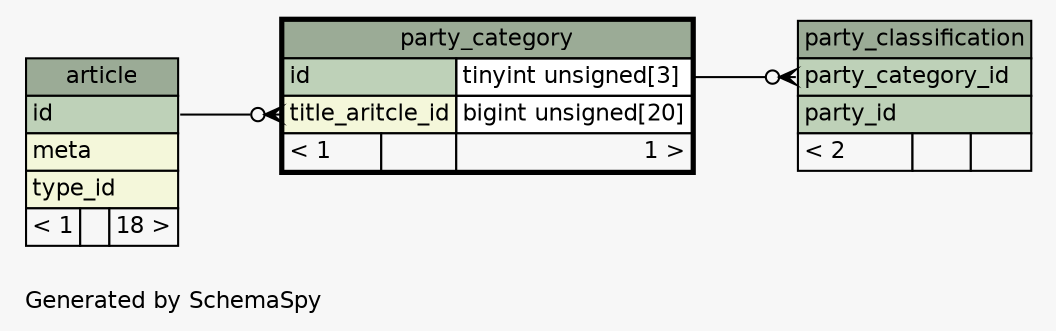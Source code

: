 // dot 2.38.0 on Linux 3.19.0-18-generic
// SchemaSpy rev 590
digraph "oneDegreeRelationshipsDiagram" {
  graph [
    rankdir="RL"
    bgcolor="#f7f7f7"
    label="\nGenerated by SchemaSpy"
    labeljust="l"
    nodesep="0.18"
    ranksep="0.46"
    fontname="Helvetica"
    fontsize="11"
  ];
  node [
    fontname="Helvetica"
    fontsize="11"
    shape="plaintext"
  ];
  edge [
    arrowsize="0.8"
  ];
  "party_category":"title_aritcle_id":w -> "article":"id":e [arrowhead=none dir=back arrowtail=crowodot];
  "party_classification":"party_category_id":w -> "party_category":"id.type":e [arrowhead=none dir=back arrowtail=crowodot];
  "article" [
    label=<
    <TABLE BORDER="0" CELLBORDER="1" CELLSPACING="0" BGCOLOR="#ffffff">
      <TR><TD COLSPAN="3" BGCOLOR="#9bab96" ALIGN="CENTER">article</TD></TR>
      <TR><TD PORT="id" COLSPAN="3" BGCOLOR="#bed1b8" ALIGN="LEFT">id</TD></TR>
      <TR><TD PORT="meta" COLSPAN="3" BGCOLOR="#f4f7da" ALIGN="LEFT">meta</TD></TR>
      <TR><TD PORT="type_id" COLSPAN="3" BGCOLOR="#f4f7da" ALIGN="LEFT">type_id</TD></TR>
      <TR><TD ALIGN="LEFT" BGCOLOR="#f7f7f7">&lt; 1</TD><TD ALIGN="RIGHT" BGCOLOR="#f7f7f7">  </TD><TD ALIGN="RIGHT" BGCOLOR="#f7f7f7">18 &gt;</TD></TR>
    </TABLE>>
    URL="article.html"
    tooltip="article"
  ];
  "party_category" [
    label=<
    <TABLE BORDER="2" CELLBORDER="1" CELLSPACING="0" BGCOLOR="#ffffff">
      <TR><TD COLSPAN="3" BGCOLOR="#9bab96" ALIGN="CENTER">party_category</TD></TR>
      <TR><TD PORT="id" COLSPAN="2" BGCOLOR="#bed1b8" ALIGN="LEFT">id</TD><TD PORT="id.type" ALIGN="LEFT">tinyint unsigned[3]</TD></TR>
      <TR><TD PORT="title_aritcle_id" COLSPAN="2" BGCOLOR="#f4f7da" ALIGN="LEFT">title_aritcle_id</TD><TD PORT="title_aritcle_id.type" ALIGN="LEFT">bigint unsigned[20]</TD></TR>
      <TR><TD ALIGN="LEFT" BGCOLOR="#f7f7f7">&lt; 1</TD><TD ALIGN="RIGHT" BGCOLOR="#f7f7f7">  </TD><TD ALIGN="RIGHT" BGCOLOR="#f7f7f7">1 &gt;</TD></TR>
    </TABLE>>
    URL="party_category.html"
    tooltip="party_category"
  ];
  "party_classification" [
    label=<
    <TABLE BORDER="0" CELLBORDER="1" CELLSPACING="0" BGCOLOR="#ffffff">
      <TR><TD COLSPAN="3" BGCOLOR="#9bab96" ALIGN="CENTER">party_classification</TD></TR>
      <TR><TD PORT="party_category_id" COLSPAN="3" BGCOLOR="#bed1b8" ALIGN="LEFT">party_category_id</TD></TR>
      <TR><TD PORT="party_id" COLSPAN="3" BGCOLOR="#bed1b8" ALIGN="LEFT">party_id</TD></TR>
      <TR><TD ALIGN="LEFT" BGCOLOR="#f7f7f7">&lt; 2</TD><TD ALIGN="RIGHT" BGCOLOR="#f7f7f7">  </TD><TD ALIGN="RIGHT" BGCOLOR="#f7f7f7">  </TD></TR>
    </TABLE>>
    URL="party_classification.html"
    tooltip="party_classification"
  ];
}
